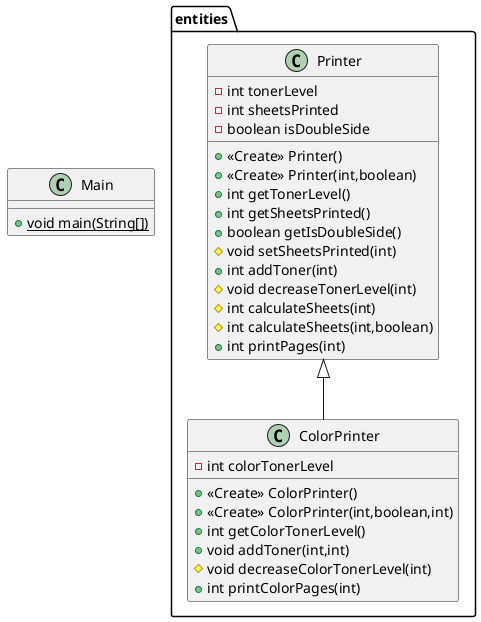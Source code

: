 @startuml
class entities.ColorPrinter {
- int colorTonerLevel
+ <<Create>> ColorPrinter()
+ <<Create>> ColorPrinter(int,boolean,int)
+ int getColorTonerLevel()
+ void addToner(int,int)
# void decreaseColorTonerLevel(int)
+ int printColorPages(int)
}


class Main {
+ {static} void main(String[])
}

class entities.Printer {
- int tonerLevel
- int sheetsPrinted
- boolean isDoubleSide
+ <<Create>> Printer()
+ <<Create>> Printer(int,boolean)
+ int getTonerLevel()
+ int getSheetsPrinted()
+ boolean getIsDoubleSide()
# void setSheetsPrinted(int)
+ int addToner(int)
# void decreaseTonerLevel(int)
# int calculateSheets(int)
# int calculateSheets(int,boolean)
+ int printPages(int)
}




entities.Printer <|-- entities.ColorPrinter
@enduml